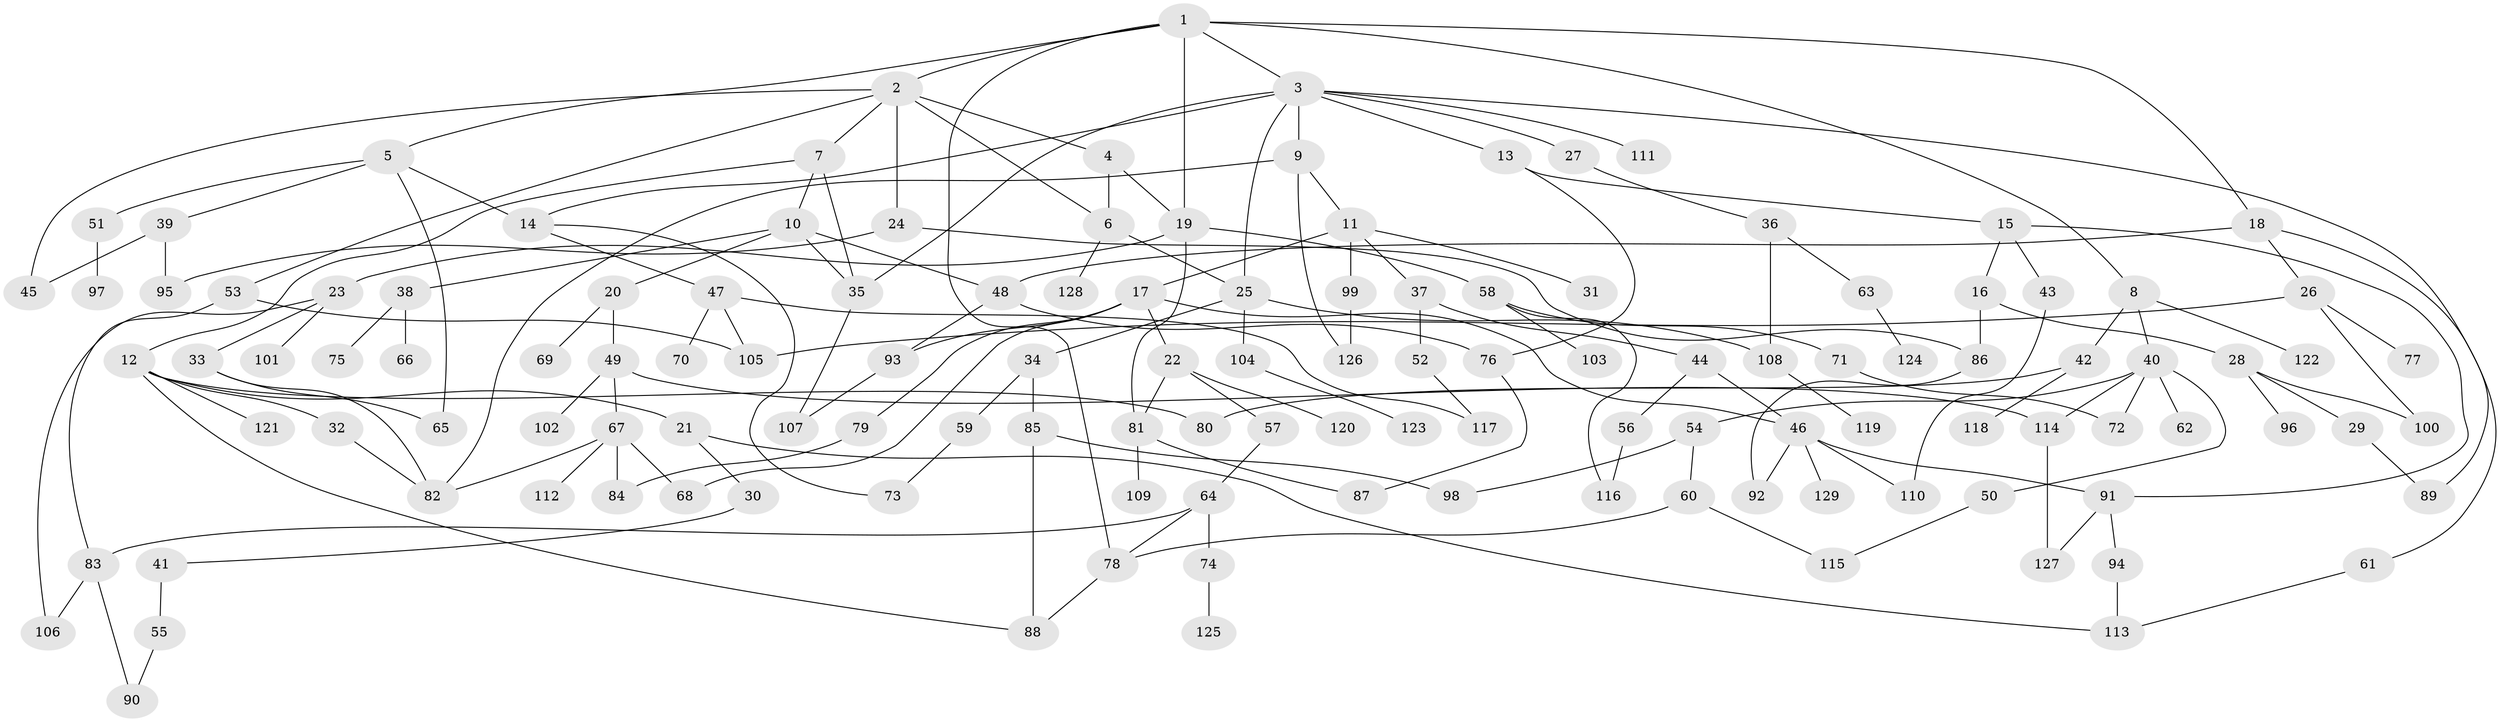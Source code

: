 // Generated by graph-tools (version 1.1) at 2025/34/03/09/25 02:34:01]
// undirected, 129 vertices, 177 edges
graph export_dot {
graph [start="1"]
  node [color=gray90,style=filled];
  1;
  2;
  3;
  4;
  5;
  6;
  7;
  8;
  9;
  10;
  11;
  12;
  13;
  14;
  15;
  16;
  17;
  18;
  19;
  20;
  21;
  22;
  23;
  24;
  25;
  26;
  27;
  28;
  29;
  30;
  31;
  32;
  33;
  34;
  35;
  36;
  37;
  38;
  39;
  40;
  41;
  42;
  43;
  44;
  45;
  46;
  47;
  48;
  49;
  50;
  51;
  52;
  53;
  54;
  55;
  56;
  57;
  58;
  59;
  60;
  61;
  62;
  63;
  64;
  65;
  66;
  67;
  68;
  69;
  70;
  71;
  72;
  73;
  74;
  75;
  76;
  77;
  78;
  79;
  80;
  81;
  82;
  83;
  84;
  85;
  86;
  87;
  88;
  89;
  90;
  91;
  92;
  93;
  94;
  95;
  96;
  97;
  98;
  99;
  100;
  101;
  102;
  103;
  104;
  105;
  106;
  107;
  108;
  109;
  110;
  111;
  112;
  113;
  114;
  115;
  116;
  117;
  118;
  119;
  120;
  121;
  122;
  123;
  124;
  125;
  126;
  127;
  128;
  129;
  1 -- 2;
  1 -- 3;
  1 -- 5;
  1 -- 8;
  1 -- 18;
  1 -- 19;
  1 -- 78;
  2 -- 4;
  2 -- 7;
  2 -- 24;
  2 -- 45;
  2 -- 53;
  2 -- 6;
  3 -- 9;
  3 -- 13;
  3 -- 27;
  3 -- 89;
  3 -- 111;
  3 -- 35;
  3 -- 25;
  3 -- 14;
  4 -- 6;
  4 -- 19;
  5 -- 14;
  5 -- 39;
  5 -- 51;
  5 -- 65;
  6 -- 25;
  6 -- 128;
  7 -- 10;
  7 -- 12;
  7 -- 35;
  8 -- 40;
  8 -- 42;
  8 -- 122;
  9 -- 11;
  9 -- 82;
  9 -- 126;
  10 -- 20;
  10 -- 38;
  10 -- 35;
  10 -- 48;
  11 -- 17;
  11 -- 31;
  11 -- 37;
  11 -- 99;
  12 -- 21;
  12 -- 32;
  12 -- 80;
  12 -- 121;
  12 -- 88;
  13 -- 15;
  13 -- 76;
  14 -- 47;
  14 -- 73;
  15 -- 16;
  15 -- 43;
  15 -- 91;
  16 -- 28;
  16 -- 86;
  17 -- 22;
  17 -- 68;
  17 -- 79;
  17 -- 93;
  17 -- 46;
  18 -- 26;
  18 -- 48;
  18 -- 61;
  19 -- 23;
  19 -- 58;
  19 -- 81;
  20 -- 49;
  20 -- 69;
  21 -- 30;
  21 -- 113;
  22 -- 57;
  22 -- 120;
  22 -- 81;
  23 -- 33;
  23 -- 101;
  23 -- 106;
  24 -- 86;
  24 -- 95;
  25 -- 34;
  25 -- 104;
  25 -- 108;
  26 -- 77;
  26 -- 100;
  26 -- 105;
  27 -- 36;
  28 -- 29;
  28 -- 96;
  28 -- 100;
  29 -- 89;
  30 -- 41;
  32 -- 82;
  33 -- 82;
  33 -- 65;
  34 -- 59;
  34 -- 85;
  35 -- 107;
  36 -- 63;
  36 -- 108;
  37 -- 44;
  37 -- 52;
  38 -- 66;
  38 -- 75;
  39 -- 95;
  39 -- 45;
  40 -- 50;
  40 -- 54;
  40 -- 62;
  40 -- 114;
  40 -- 72;
  41 -- 55;
  42 -- 118;
  42 -- 80;
  43 -- 110;
  44 -- 46;
  44 -- 56;
  46 -- 129;
  46 -- 110;
  46 -- 91;
  46 -- 92;
  47 -- 70;
  47 -- 105;
  47 -- 117;
  48 -- 93;
  48 -- 76;
  49 -- 67;
  49 -- 102;
  49 -- 114;
  50 -- 115;
  51 -- 97;
  52 -- 117;
  53 -- 105;
  53 -- 83;
  54 -- 60;
  54 -- 98;
  55 -- 90;
  56 -- 116;
  57 -- 64;
  58 -- 71;
  58 -- 103;
  58 -- 116;
  59 -- 73;
  60 -- 78;
  60 -- 115;
  61 -- 113;
  63 -- 124;
  64 -- 74;
  64 -- 78;
  64 -- 83;
  67 -- 84;
  67 -- 112;
  67 -- 68;
  67 -- 82;
  71 -- 72;
  74 -- 125;
  76 -- 87;
  78 -- 88;
  79 -- 84;
  81 -- 87;
  81 -- 109;
  83 -- 90;
  83 -- 106;
  85 -- 98;
  85 -- 88;
  86 -- 92;
  91 -- 94;
  91 -- 127;
  93 -- 107;
  94 -- 113;
  99 -- 126;
  104 -- 123;
  108 -- 119;
  114 -- 127;
}
